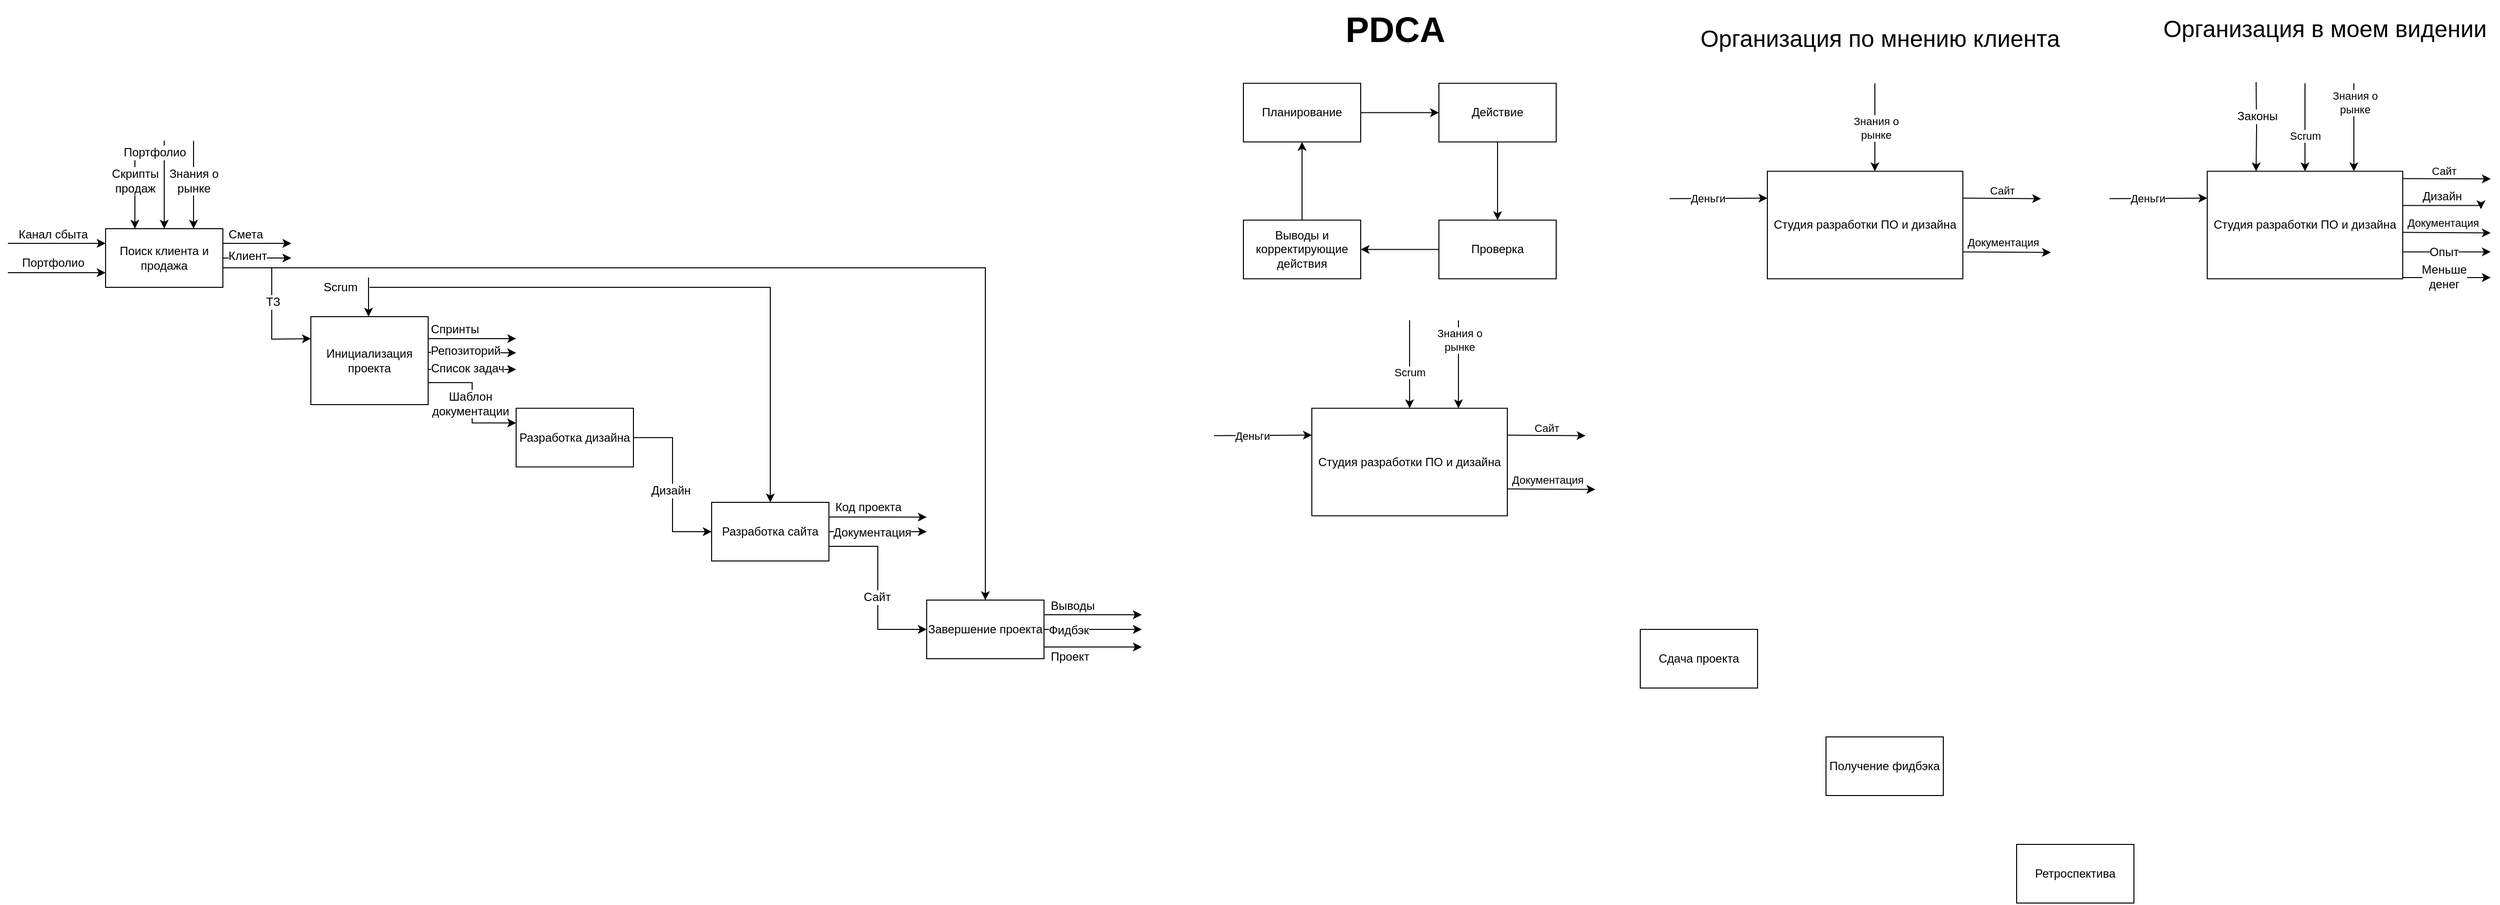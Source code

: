 <mxfile version="20.6.2" type="github">
  <diagram id="snm-ozk5-ZyP8jEwZ7S-" name="Страница 1">
    <mxGraphModel dx="1767" dy="859" grid="1" gridSize="10" guides="1" tooltips="1" connect="1" arrows="1" fold="1" page="1" pageScale="1" pageWidth="827" pageHeight="1169" math="0" shadow="0">
      <root>
        <mxCell id="0" />
        <mxCell id="1" parent="0" />
        <mxCell id="Q3e9H_ORcCzGhXoD7uXu-1" value="Студия разработки ПО и дизайна" style="rounded=0;whiteSpace=wrap;html=1;" vertex="1" parent="1">
          <mxGeometry x="1364" y="453.75" width="200" height="110" as="geometry" />
        </mxCell>
        <mxCell id="Q3e9H_ORcCzGhXoD7uXu-4" value="" style="endArrow=classic;html=1;rounded=0;entryX=0.5;entryY=0;entryDx=0;entryDy=0;" edge="1" parent="1" target="Q3e9H_ORcCzGhXoD7uXu-1">
          <mxGeometry width="50" height="50" relative="1" as="geometry">
            <mxPoint x="1464" y="363.75" as="sourcePoint" />
            <mxPoint x="1484" y="543.75" as="targetPoint" />
          </mxGeometry>
        </mxCell>
        <mxCell id="Q3e9H_ORcCzGhXoD7uXu-5" value="Scrum" style="edgeLabel;html=1;align=center;verticalAlign=middle;resizable=0;points=[];" vertex="1" connectable="0" parent="Q3e9H_ORcCzGhXoD7uXu-4">
          <mxGeometry x="0.38" y="-1" relative="1" as="geometry">
            <mxPoint x="1" y="-9" as="offset" />
          </mxGeometry>
        </mxCell>
        <mxCell id="Q3e9H_ORcCzGhXoD7uXu-6" value="" style="endArrow=classic;html=1;rounded=0;entryX=0.75;entryY=0;entryDx=0;entryDy=0;" edge="1" parent="1" target="Q3e9H_ORcCzGhXoD7uXu-1">
          <mxGeometry width="50" height="50" relative="1" as="geometry">
            <mxPoint x="1514" y="363.75" as="sourcePoint" />
            <mxPoint x="1584" y="353.75" as="targetPoint" />
          </mxGeometry>
        </mxCell>
        <mxCell id="Q3e9H_ORcCzGhXoD7uXu-7" value="Знания о&lt;br&gt;рынке" style="edgeLabel;html=1;align=center;verticalAlign=middle;resizable=0;points=[];" vertex="1" connectable="0" parent="Q3e9H_ORcCzGhXoD7uXu-6">
          <mxGeometry x="-0.655" y="1" relative="1" as="geometry">
            <mxPoint y="4" as="offset" />
          </mxGeometry>
        </mxCell>
        <mxCell id="Q3e9H_ORcCzGhXoD7uXu-8" value="" style="endArrow=classic;html=1;rounded=0;entryX=0;entryY=0.25;entryDx=0;entryDy=0;" edge="1" parent="1" target="Q3e9H_ORcCzGhXoD7uXu-1">
          <mxGeometry width="50" height="50" relative="1" as="geometry">
            <mxPoint x="1264" y="481.75" as="sourcePoint" />
            <mxPoint x="1614" y="383.75" as="targetPoint" />
          </mxGeometry>
        </mxCell>
        <mxCell id="Q3e9H_ORcCzGhXoD7uXu-9" value="Деньги" style="edgeLabel;html=1;align=center;verticalAlign=middle;resizable=0;points=[];" vertex="1" connectable="0" parent="Q3e9H_ORcCzGhXoD7uXu-8">
          <mxGeometry x="-0.218" relative="1" as="geometry">
            <mxPoint as="offset" />
          </mxGeometry>
        </mxCell>
        <mxCell id="Q3e9H_ORcCzGhXoD7uXu-10" value="" style="endArrow=classic;html=1;rounded=0;exitX=1;exitY=0.25;exitDx=0;exitDy=0;" edge="1" parent="1" source="Q3e9H_ORcCzGhXoD7uXu-1">
          <mxGeometry width="50" height="50" relative="1" as="geometry">
            <mxPoint x="1294" y="563.75" as="sourcePoint" />
            <mxPoint x="1644" y="481.75" as="targetPoint" />
          </mxGeometry>
        </mxCell>
        <mxCell id="Q3e9H_ORcCzGhXoD7uXu-11" value="Сайт" style="edgeLabel;html=1;align=center;verticalAlign=middle;resizable=0;points=[];" vertex="1" connectable="0" parent="Q3e9H_ORcCzGhXoD7uXu-10">
          <mxGeometry x="0.23" y="1" relative="1" as="geometry">
            <mxPoint x="-9" y="-7" as="offset" />
          </mxGeometry>
        </mxCell>
        <mxCell id="Q3e9H_ORcCzGhXoD7uXu-14" value="" style="endArrow=classic;html=1;rounded=0;exitX=1;exitY=0.75;exitDx=0;exitDy=0;" edge="1" parent="1" source="Q3e9H_ORcCzGhXoD7uXu-1">
          <mxGeometry width="50" height="50" relative="1" as="geometry">
            <mxPoint x="1494" y="513.75" as="sourcePoint" />
            <mxPoint x="1654" y="536.75" as="targetPoint" />
          </mxGeometry>
        </mxCell>
        <mxCell id="Q3e9H_ORcCzGhXoD7uXu-15" value="Документация" style="edgeLabel;html=1;align=center;verticalAlign=middle;resizable=0;points=[];" vertex="1" connectable="0" parent="Q3e9H_ORcCzGhXoD7uXu-14">
          <mxGeometry x="0.3" y="-1" relative="1" as="geometry">
            <mxPoint x="-18" y="-11" as="offset" />
          </mxGeometry>
        </mxCell>
        <mxCell id="Q3e9H_ORcCzGhXoD7uXu-46" value="" style="edgeStyle=orthogonalEdgeStyle;rounded=0;orthogonalLoop=1;jettySize=auto;html=1;fontSize=12;" edge="1" parent="1" source="Q3e9H_ORcCzGhXoD7uXu-16">
          <mxGeometry relative="1" as="geometry">
            <mxPoint x="320" y="300" as="targetPoint" />
          </mxGeometry>
        </mxCell>
        <mxCell id="Q3e9H_ORcCzGhXoD7uXu-47" value="Клиент" style="edgeLabel;html=1;align=center;verticalAlign=middle;resizable=0;points=[];fontSize=12;" vertex="1" connectable="0" parent="Q3e9H_ORcCzGhXoD7uXu-46">
          <mxGeometry x="-0.66" y="-1" relative="1" as="geometry">
            <mxPoint x="13" y="-3" as="offset" />
          </mxGeometry>
        </mxCell>
        <mxCell id="Q3e9H_ORcCzGhXoD7uXu-16" value="Поиск клиента и продажа" style="rounded=0;whiteSpace=wrap;html=1;" vertex="1" parent="1">
          <mxGeometry x="130" y="270" width="120" height="60" as="geometry" />
        </mxCell>
        <mxCell id="Q3e9H_ORcCzGhXoD7uXu-50" style="edgeStyle=orthogonalEdgeStyle;rounded=0;orthogonalLoop=1;jettySize=auto;html=1;entryX=0;entryY=0.25;entryDx=0;entryDy=0;fontSize=12;exitX=1;exitY=0.75;exitDx=0;exitDy=0;" edge="1" parent="1" source="Q3e9H_ORcCzGhXoD7uXu-17" target="Q3e9H_ORcCzGhXoD7uXu-18">
          <mxGeometry relative="1" as="geometry" />
        </mxCell>
        <mxCell id="Q3e9H_ORcCzGhXoD7uXu-51" value="Шаблон &lt;br&gt;документации" style="edgeLabel;html=1;align=center;verticalAlign=middle;resizable=0;points=[];fontSize=12;" vertex="1" connectable="0" parent="Q3e9H_ORcCzGhXoD7uXu-50">
          <mxGeometry x="-0.491" y="-1" relative="1" as="geometry">
            <mxPoint x="9" y="20" as="offset" />
          </mxGeometry>
        </mxCell>
        <mxCell id="Q3e9H_ORcCzGhXoD7uXu-52" style="edgeStyle=orthogonalEdgeStyle;rounded=0;orthogonalLoop=1;jettySize=auto;html=1;fontSize=12;" edge="1" parent="1">
          <mxGeometry relative="1" as="geometry">
            <mxPoint x="550" y="414" as="targetPoint" />
            <mxPoint x="460" y="414" as="sourcePoint" />
          </mxGeometry>
        </mxCell>
        <mxCell id="Q3e9H_ORcCzGhXoD7uXu-53" value="Список задач" style="edgeLabel;html=1;align=center;verticalAlign=middle;resizable=0;points=[];fontSize=12;" vertex="1" connectable="0" parent="Q3e9H_ORcCzGhXoD7uXu-52">
          <mxGeometry x="0.273" y="1" relative="1" as="geometry">
            <mxPoint x="-18" as="offset" />
          </mxGeometry>
        </mxCell>
        <mxCell id="Q3e9H_ORcCzGhXoD7uXu-59" style="edgeStyle=orthogonalEdgeStyle;rounded=0;orthogonalLoop=1;jettySize=auto;html=1;exitX=1;exitY=0.25;exitDx=0;exitDy=0;fontSize=12;" edge="1" parent="1" source="Q3e9H_ORcCzGhXoD7uXu-17">
          <mxGeometry relative="1" as="geometry">
            <mxPoint x="550" y="382.455" as="targetPoint" />
          </mxGeometry>
        </mxCell>
        <mxCell id="Q3e9H_ORcCzGhXoD7uXu-60" value="Спринты" style="edgeLabel;html=1;align=center;verticalAlign=middle;resizable=0;points=[];fontSize=12;" vertex="1" connectable="0" parent="Q3e9H_ORcCzGhXoD7uXu-59">
          <mxGeometry x="0.257" relative="1" as="geometry">
            <mxPoint x="-30" y="-10" as="offset" />
          </mxGeometry>
        </mxCell>
        <mxCell id="Q3e9H_ORcCzGhXoD7uXu-17" value="Инициализация проекта" style="rounded=0;whiteSpace=wrap;html=1;" vertex="1" parent="1">
          <mxGeometry x="340" y="360" width="120" height="90" as="geometry" />
        </mxCell>
        <mxCell id="Q3e9H_ORcCzGhXoD7uXu-65" style="edgeStyle=orthogonalEdgeStyle;rounded=0;orthogonalLoop=1;jettySize=auto;html=1;entryX=0;entryY=0.5;entryDx=0;entryDy=0;fontSize=12;exitX=1;exitY=0.5;exitDx=0;exitDy=0;" edge="1" parent="1" source="Q3e9H_ORcCzGhXoD7uXu-18" target="Q3e9H_ORcCzGhXoD7uXu-19">
          <mxGeometry relative="1" as="geometry" />
        </mxCell>
        <mxCell id="Q3e9H_ORcCzGhXoD7uXu-66" value="Дизайн" style="edgeLabel;html=1;align=center;verticalAlign=middle;resizable=0;points=[];fontSize=12;" vertex="1" connectable="0" parent="Q3e9H_ORcCzGhXoD7uXu-65">
          <mxGeometry x="-0.344" y="-2" relative="1" as="geometry">
            <mxPoint y="36" as="offset" />
          </mxGeometry>
        </mxCell>
        <mxCell id="Q3e9H_ORcCzGhXoD7uXu-18" value="Разработка дизайна" style="rounded=0;whiteSpace=wrap;html=1;" vertex="1" parent="1">
          <mxGeometry x="550" y="453.75" width="120" height="60" as="geometry" />
        </mxCell>
        <mxCell id="Q3e9H_ORcCzGhXoD7uXu-67" style="edgeStyle=orthogonalEdgeStyle;rounded=0;orthogonalLoop=1;jettySize=auto;html=1;entryX=0;entryY=0.5;entryDx=0;entryDy=0;fontSize=12;exitX=1;exitY=0.75;exitDx=0;exitDy=0;" edge="1" parent="1" source="Q3e9H_ORcCzGhXoD7uXu-19" target="Q3e9H_ORcCzGhXoD7uXu-20">
          <mxGeometry relative="1" as="geometry" />
        </mxCell>
        <mxCell id="Q3e9H_ORcCzGhXoD7uXu-115" value="Сайт" style="edgeLabel;html=1;align=center;verticalAlign=middle;resizable=0;points=[];fontSize=12;" vertex="1" connectable="0" parent="Q3e9H_ORcCzGhXoD7uXu-67">
          <mxGeometry x="0.098" y="-1" relative="1" as="geometry">
            <mxPoint as="offset" />
          </mxGeometry>
        </mxCell>
        <mxCell id="Q3e9H_ORcCzGhXoD7uXu-76" style="edgeStyle=orthogonalEdgeStyle;rounded=0;orthogonalLoop=1;jettySize=auto;html=1;exitX=1;exitY=0.5;exitDx=0;exitDy=0;fontSize=12;" edge="1" parent="1" source="Q3e9H_ORcCzGhXoD7uXu-19">
          <mxGeometry relative="1" as="geometry">
            <mxPoint x="970" y="580" as="targetPoint" />
          </mxGeometry>
        </mxCell>
        <mxCell id="Q3e9H_ORcCzGhXoD7uXu-77" value="Документация" style="edgeLabel;html=1;align=center;verticalAlign=middle;resizable=0;points=[];fontSize=12;" vertex="1" connectable="0" parent="Q3e9H_ORcCzGhXoD7uXu-76">
          <mxGeometry x="0.243" y="-1" relative="1" as="geometry">
            <mxPoint x="-18" y="-1" as="offset" />
          </mxGeometry>
        </mxCell>
        <mxCell id="Q3e9H_ORcCzGhXoD7uXu-78" style="edgeStyle=orthogonalEdgeStyle;rounded=0;orthogonalLoop=1;jettySize=auto;html=1;exitX=1;exitY=0.25;exitDx=0;exitDy=0;fontSize=12;" edge="1" parent="1" source="Q3e9H_ORcCzGhXoD7uXu-19">
          <mxGeometry relative="1" as="geometry">
            <mxPoint x="970" y="565.091" as="targetPoint" />
          </mxGeometry>
        </mxCell>
        <mxCell id="Q3e9H_ORcCzGhXoD7uXu-79" value="Код проекта" style="edgeLabel;html=1;align=center;verticalAlign=middle;resizable=0;points=[];fontSize=12;" vertex="1" connectable="0" parent="Q3e9H_ORcCzGhXoD7uXu-78">
          <mxGeometry x="-0.347" y="-1" relative="1" as="geometry">
            <mxPoint x="7" y="-11" as="offset" />
          </mxGeometry>
        </mxCell>
        <mxCell id="Q3e9H_ORcCzGhXoD7uXu-19" value="Разработка сайта" style="rounded=0;whiteSpace=wrap;html=1;" vertex="1" parent="1">
          <mxGeometry x="750" y="550" width="120" height="60" as="geometry" />
        </mxCell>
        <mxCell id="Q3e9H_ORcCzGhXoD7uXu-69" value="" style="edgeStyle=orthogonalEdgeStyle;rounded=0;orthogonalLoop=1;jettySize=auto;html=1;fontSize=12;" edge="1" parent="1">
          <mxGeometry relative="1" as="geometry">
            <mxPoint x="1090" y="698" as="sourcePoint" />
            <mxPoint x="1190" y="698" as="targetPoint" />
          </mxGeometry>
        </mxCell>
        <mxCell id="Q3e9H_ORcCzGhXoD7uXu-70" value="Проект" style="edgeLabel;html=1;align=left;verticalAlign=middle;resizable=0;points=[];fontSize=12;" vertex="1" connectable="0" parent="Q3e9H_ORcCzGhXoD7uXu-69">
          <mxGeometry x="-0.183" y="1" relative="1" as="geometry">
            <mxPoint x="-36" y="11" as="offset" />
          </mxGeometry>
        </mxCell>
        <mxCell id="Q3e9H_ORcCzGhXoD7uXu-71" style="edgeStyle=orthogonalEdgeStyle;rounded=0;orthogonalLoop=1;jettySize=auto;html=1;fontSize=12;" edge="1" parent="1" source="Q3e9H_ORcCzGhXoD7uXu-20">
          <mxGeometry relative="1" as="geometry">
            <mxPoint x="1190" y="680" as="targetPoint" />
          </mxGeometry>
        </mxCell>
        <mxCell id="Q3e9H_ORcCzGhXoD7uXu-72" value="Фидбэк" style="edgeLabel;html=1;align=center;verticalAlign=middle;resizable=0;points=[];fontSize=12;" vertex="1" connectable="0" parent="Q3e9H_ORcCzGhXoD7uXu-71">
          <mxGeometry x="0.227" y="2" relative="1" as="geometry">
            <mxPoint x="-36" y="2" as="offset" />
          </mxGeometry>
        </mxCell>
        <mxCell id="Q3e9H_ORcCzGhXoD7uXu-73" style="edgeStyle=orthogonalEdgeStyle;rounded=0;orthogonalLoop=1;jettySize=auto;html=1;exitX=1;exitY=0.25;exitDx=0;exitDy=0;fontSize=12;" edge="1" parent="1" source="Q3e9H_ORcCzGhXoD7uXu-20">
          <mxGeometry relative="1" as="geometry">
            <mxPoint x="1190" y="665" as="targetPoint" />
          </mxGeometry>
        </mxCell>
        <mxCell id="Q3e9H_ORcCzGhXoD7uXu-74" value="Выводы" style="edgeLabel;html=1;align=center;verticalAlign=middle;resizable=0;points=[];fontSize=12;" vertex="1" connectable="0" parent="Q3e9H_ORcCzGhXoD7uXu-73">
          <mxGeometry x="-0.813" relative="1" as="geometry">
            <mxPoint x="19" y="-9" as="offset" />
          </mxGeometry>
        </mxCell>
        <mxCell id="Q3e9H_ORcCzGhXoD7uXu-20" value="Завершение проекта" style="rounded=0;whiteSpace=wrap;html=1;" vertex="1" parent="1">
          <mxGeometry x="970" y="650" width="120" height="60" as="geometry" />
        </mxCell>
        <mxCell id="Q3e9H_ORcCzGhXoD7uXu-21" value="Получение фидбэка" style="rounded=0;whiteSpace=wrap;html=1;" vertex="1" parent="1">
          <mxGeometry x="1890" y="790" width="120" height="60" as="geometry" />
        </mxCell>
        <mxCell id="Q3e9H_ORcCzGhXoD7uXu-22" value="Ретроспектива" style="rounded=0;whiteSpace=wrap;html=1;" vertex="1" parent="1">
          <mxGeometry x="2085" y="900" width="120" height="60" as="geometry" />
        </mxCell>
        <mxCell id="Q3e9H_ORcCzGhXoD7uXu-30" value="" style="edgeStyle=orthogonalEdgeStyle;rounded=0;orthogonalLoop=1;jettySize=auto;html=1;" edge="1" parent="1" source="Q3e9H_ORcCzGhXoD7uXu-23" target="Q3e9H_ORcCzGhXoD7uXu-24">
          <mxGeometry relative="1" as="geometry" />
        </mxCell>
        <mxCell id="Q3e9H_ORcCzGhXoD7uXu-23" value="Планирование" style="rounded=0;whiteSpace=wrap;html=1;" vertex="1" parent="1">
          <mxGeometry x="1294" y="121.25" width="120" height="60" as="geometry" />
        </mxCell>
        <mxCell id="Q3e9H_ORcCzGhXoD7uXu-26" value="" style="edgeStyle=orthogonalEdgeStyle;rounded=0;orthogonalLoop=1;jettySize=auto;html=1;" edge="1" parent="1" source="Q3e9H_ORcCzGhXoD7uXu-24" target="Q3e9H_ORcCzGhXoD7uXu-25">
          <mxGeometry relative="1" as="geometry" />
        </mxCell>
        <mxCell id="Q3e9H_ORcCzGhXoD7uXu-24" value="Действие" style="rounded=0;whiteSpace=wrap;html=1;" vertex="1" parent="1">
          <mxGeometry x="1494" y="121.25" width="120" height="60" as="geometry" />
        </mxCell>
        <mxCell id="Q3e9H_ORcCzGhXoD7uXu-28" value="" style="edgeStyle=orthogonalEdgeStyle;rounded=0;orthogonalLoop=1;jettySize=auto;html=1;" edge="1" parent="1" source="Q3e9H_ORcCzGhXoD7uXu-25" target="Q3e9H_ORcCzGhXoD7uXu-27">
          <mxGeometry relative="1" as="geometry" />
        </mxCell>
        <mxCell id="Q3e9H_ORcCzGhXoD7uXu-25" value="Проверка" style="whiteSpace=wrap;html=1;rounded=0;" vertex="1" parent="1">
          <mxGeometry x="1494" y="261.25" width="120" height="60" as="geometry" />
        </mxCell>
        <mxCell id="Q3e9H_ORcCzGhXoD7uXu-29" value="" style="edgeStyle=orthogonalEdgeStyle;rounded=0;orthogonalLoop=1;jettySize=auto;html=1;" edge="1" parent="1" source="Q3e9H_ORcCzGhXoD7uXu-27" target="Q3e9H_ORcCzGhXoD7uXu-23">
          <mxGeometry relative="1" as="geometry" />
        </mxCell>
        <mxCell id="Q3e9H_ORcCzGhXoD7uXu-27" value="Выводы и корректирующие действия" style="whiteSpace=wrap;html=1;rounded=0;" vertex="1" parent="1">
          <mxGeometry x="1294" y="261.25" width="120" height="60" as="geometry" />
        </mxCell>
        <mxCell id="Q3e9H_ORcCzGhXoD7uXu-31" value="&lt;font style=&quot;font-size: 36px;&quot;&gt;&lt;b style=&quot;&quot;&gt;PDCA&lt;/b&gt;&lt;/font&gt;" style="text;html=1;align=center;verticalAlign=middle;resizable=0;points=[];autosize=1;strokeColor=none;fillColor=none;" vertex="1" parent="1">
          <mxGeometry x="1384" y="36.25" width="130" height="60" as="geometry" />
        </mxCell>
        <mxCell id="Q3e9H_ORcCzGhXoD7uXu-32" value="" style="endArrow=classic;html=1;rounded=0;fontSize=36;entryX=0;entryY=0.25;entryDx=0;entryDy=0;" edge="1" parent="1" target="Q3e9H_ORcCzGhXoD7uXu-16">
          <mxGeometry width="50" height="50" relative="1" as="geometry">
            <mxPoint x="30" y="285" as="sourcePoint" />
            <mxPoint x="480" y="280" as="targetPoint" />
          </mxGeometry>
        </mxCell>
        <mxCell id="Q3e9H_ORcCzGhXoD7uXu-36" value="Канал сбыта" style="edgeLabel;html=1;align=center;verticalAlign=middle;resizable=0;points=[];fontSize=12;" vertex="1" connectable="0" parent="Q3e9H_ORcCzGhXoD7uXu-32">
          <mxGeometry x="-0.087" relative="1" as="geometry">
            <mxPoint y="-9" as="offset" />
          </mxGeometry>
        </mxCell>
        <mxCell id="Q3e9H_ORcCzGhXoD7uXu-34" value="" style="endArrow=classic;html=1;rounded=0;fontSize=12;entryX=0;entryY=0.75;entryDx=0;entryDy=0;" edge="1" parent="1" target="Q3e9H_ORcCzGhXoD7uXu-16">
          <mxGeometry width="50" height="50" relative="1" as="geometry">
            <mxPoint x="30" y="315" as="sourcePoint" />
            <mxPoint x="480" y="280" as="targetPoint" />
          </mxGeometry>
        </mxCell>
        <mxCell id="Q3e9H_ORcCzGhXoD7uXu-35" value="Портфолио" style="edgeLabel;html=1;align=center;verticalAlign=middle;resizable=0;points=[];fontSize=12;" vertex="1" connectable="0" parent="Q3e9H_ORcCzGhXoD7uXu-34">
          <mxGeometry x="-0.34" relative="1" as="geometry">
            <mxPoint x="13" y="-10" as="offset" />
          </mxGeometry>
        </mxCell>
        <mxCell id="Q3e9H_ORcCzGhXoD7uXu-37" value="" style="endArrow=classic;html=1;rounded=0;fontSize=12;entryX=0.25;entryY=0;entryDx=0;entryDy=0;" edge="1" parent="1" target="Q3e9H_ORcCzGhXoD7uXu-16">
          <mxGeometry width="50" height="50" relative="1" as="geometry">
            <mxPoint x="160" y="190" as="sourcePoint" />
            <mxPoint x="340" y="210" as="targetPoint" />
          </mxGeometry>
        </mxCell>
        <mxCell id="Q3e9H_ORcCzGhXoD7uXu-38" value="Скрипты&lt;br&gt;продаж" style="edgeLabel;html=1;align=center;verticalAlign=middle;resizable=0;points=[];fontSize=12;" vertex="1" connectable="0" parent="Q3e9H_ORcCzGhXoD7uXu-37">
          <mxGeometry x="-0.366" y="2" relative="1" as="geometry">
            <mxPoint x="-2" y="5" as="offset" />
          </mxGeometry>
        </mxCell>
        <mxCell id="Q3e9H_ORcCzGhXoD7uXu-39" value="" style="endArrow=classic;html=1;rounded=0;fontSize=12;entryX=0.5;entryY=0;entryDx=0;entryDy=0;" edge="1" parent="1" target="Q3e9H_ORcCzGhXoD7uXu-16">
          <mxGeometry width="50" height="50" relative="1" as="geometry">
            <mxPoint x="190" y="180" as="sourcePoint" />
            <mxPoint x="340" y="210" as="targetPoint" />
          </mxGeometry>
        </mxCell>
        <mxCell id="Q3e9H_ORcCzGhXoD7uXu-40" value="Портфолио" style="edgeLabel;html=1;align=center;verticalAlign=middle;resizable=0;points=[];fontSize=12;" vertex="1" connectable="0" parent="Q3e9H_ORcCzGhXoD7uXu-39">
          <mxGeometry x="-0.729" y="1" relative="1" as="geometry">
            <mxPoint x="-11" as="offset" />
          </mxGeometry>
        </mxCell>
        <mxCell id="Q3e9H_ORcCzGhXoD7uXu-41" value="" style="endArrow=classic;html=1;rounded=0;fontSize=12;entryX=0.75;entryY=0;entryDx=0;entryDy=0;" edge="1" parent="1" target="Q3e9H_ORcCzGhXoD7uXu-16">
          <mxGeometry width="50" height="50" relative="1" as="geometry">
            <mxPoint x="220" y="180" as="sourcePoint" />
            <mxPoint x="340" y="210" as="targetPoint" />
          </mxGeometry>
        </mxCell>
        <mxCell id="Q3e9H_ORcCzGhXoD7uXu-42" value="Знания о&lt;br&gt;рынке" style="edgeLabel;html=1;align=center;verticalAlign=middle;resizable=0;points=[];fontSize=12;" vertex="1" connectable="0" parent="Q3e9H_ORcCzGhXoD7uXu-41">
          <mxGeometry x="0.18" relative="1" as="geometry">
            <mxPoint y="-12" as="offset" />
          </mxGeometry>
        </mxCell>
        <mxCell id="Q3e9H_ORcCzGhXoD7uXu-43" value="" style="endArrow=classic;html=1;rounded=0;fontSize=12;exitX=1.001;exitY=0.667;exitDx=0;exitDy=0;entryX=0;entryY=0.25;entryDx=0;entryDy=0;exitPerimeter=0;" edge="1" parent="1" source="Q3e9H_ORcCzGhXoD7uXu-16" target="Q3e9H_ORcCzGhXoD7uXu-17">
          <mxGeometry width="50" height="50" relative="1" as="geometry">
            <mxPoint x="350" y="370" as="sourcePoint" />
            <mxPoint x="400" y="320" as="targetPoint" />
            <Array as="points">
              <mxPoint x="300" y="310" />
              <mxPoint x="300" y="383" />
            </Array>
          </mxGeometry>
        </mxCell>
        <mxCell id="Q3e9H_ORcCzGhXoD7uXu-44" value="ТЗ" style="edgeLabel;html=1;align=center;verticalAlign=middle;resizable=0;points=[];fontSize=12;" vertex="1" connectable="0" parent="Q3e9H_ORcCzGhXoD7uXu-43">
          <mxGeometry x="-0.619" relative="1" as="geometry">
            <mxPoint x="20" y="35" as="offset" />
          </mxGeometry>
        </mxCell>
        <mxCell id="Q3e9H_ORcCzGhXoD7uXu-48" value="" style="endArrow=classic;html=1;rounded=0;fontSize=12;exitX=1;exitY=0.25;exitDx=0;exitDy=0;" edge="1" parent="1" source="Q3e9H_ORcCzGhXoD7uXu-16">
          <mxGeometry width="50" height="50" relative="1" as="geometry">
            <mxPoint x="420" y="370" as="sourcePoint" />
            <mxPoint x="320" y="285" as="targetPoint" />
          </mxGeometry>
        </mxCell>
        <mxCell id="Q3e9H_ORcCzGhXoD7uXu-49" value="Смета" style="edgeLabel;html=1;align=center;verticalAlign=middle;resizable=0;points=[];fontSize=12;" vertex="1" connectable="0" parent="Q3e9H_ORcCzGhXoD7uXu-48">
          <mxGeometry x="-0.514" relative="1" as="geometry">
            <mxPoint x="6" y="-9" as="offset" />
          </mxGeometry>
        </mxCell>
        <mxCell id="Q3e9H_ORcCzGhXoD7uXu-55" value="" style="endArrow=classic;html=1;rounded=0;fontSize=12;exitX=1;exitY=0.25;exitDx=0;exitDy=0;" edge="1" parent="1">
          <mxGeometry width="50" height="50" relative="1" as="geometry">
            <mxPoint x="460" y="396.5" as="sourcePoint" />
            <mxPoint x="550" y="397" as="targetPoint" />
          </mxGeometry>
        </mxCell>
        <mxCell id="Q3e9H_ORcCzGhXoD7uXu-56" value="Репозиторий" style="edgeLabel;html=1;align=center;verticalAlign=middle;resizable=0;points=[];fontSize=12;" vertex="1" connectable="0" parent="Q3e9H_ORcCzGhXoD7uXu-55">
          <mxGeometry x="-0.365" y="1" relative="1" as="geometry">
            <mxPoint x="9" y="-1" as="offset" />
          </mxGeometry>
        </mxCell>
        <mxCell id="Q3e9H_ORcCzGhXoD7uXu-57" value="" style="endArrow=classic;html=1;rounded=0;fontSize=12;entryX=0.5;entryY=0;entryDx=0;entryDy=0;" edge="1" parent="1">
          <mxGeometry width="50" height="50" relative="1" as="geometry">
            <mxPoint x="399" y="320" as="sourcePoint" />
            <mxPoint x="399" y="360" as="targetPoint" />
          </mxGeometry>
        </mxCell>
        <mxCell id="Q3e9H_ORcCzGhXoD7uXu-58" value="Scrum" style="edgeLabel;html=1;align=center;verticalAlign=middle;resizable=0;points=[];fontSize=12;" vertex="1" connectable="0" parent="Q3e9H_ORcCzGhXoD7uXu-57">
          <mxGeometry x="-0.459" relative="1" as="geometry">
            <mxPoint x="-29" y="-1" as="offset" />
          </mxGeometry>
        </mxCell>
        <mxCell id="Q3e9H_ORcCzGhXoD7uXu-75" value="Сдача проекта" style="rounded=0;whiteSpace=wrap;html=1;" vertex="1" parent="1">
          <mxGeometry x="1700" y="680" width="120" height="60" as="geometry" />
        </mxCell>
        <mxCell id="Q3e9H_ORcCzGhXoD7uXu-80" value="" style="endArrow=classic;html=1;rounded=0;fontSize=12;entryX=0.5;entryY=0;entryDx=0;entryDy=0;" edge="1" parent="1" target="Q3e9H_ORcCzGhXoD7uXu-19">
          <mxGeometry width="50" height="50" relative="1" as="geometry">
            <mxPoint x="400" y="330" as="sourcePoint" />
            <mxPoint x="620" y="510" as="targetPoint" />
            <Array as="points">
              <mxPoint x="810" y="330" />
            </Array>
          </mxGeometry>
        </mxCell>
        <mxCell id="Q3e9H_ORcCzGhXoD7uXu-81" value="Студия разработки ПО и дизайна" style="rounded=0;whiteSpace=wrap;html=1;" vertex="1" parent="1">
          <mxGeometry x="1830" y="211.25" width="200" height="110" as="geometry" />
        </mxCell>
        <mxCell id="Q3e9H_ORcCzGhXoD7uXu-84" value="" style="endArrow=classic;html=1;rounded=0;entryX=0.75;entryY=0;entryDx=0;entryDy=0;" edge="1" parent="1">
          <mxGeometry width="50" height="50" relative="1" as="geometry">
            <mxPoint x="1940" y="121.25" as="sourcePoint" />
            <mxPoint x="1940" y="211.25" as="targetPoint" />
          </mxGeometry>
        </mxCell>
        <mxCell id="Q3e9H_ORcCzGhXoD7uXu-85" value="Знания о&lt;br&gt;рынке" style="edgeLabel;html=1;align=center;verticalAlign=middle;resizable=0;points=[];" vertex="1" connectable="0" parent="Q3e9H_ORcCzGhXoD7uXu-84">
          <mxGeometry x="-0.655" y="1" relative="1" as="geometry">
            <mxPoint y="30" as="offset" />
          </mxGeometry>
        </mxCell>
        <mxCell id="Q3e9H_ORcCzGhXoD7uXu-86" value="" style="endArrow=classic;html=1;rounded=0;entryX=0;entryY=0.25;entryDx=0;entryDy=0;" edge="1" parent="1" target="Q3e9H_ORcCzGhXoD7uXu-81">
          <mxGeometry width="50" height="50" relative="1" as="geometry">
            <mxPoint x="1730" y="239.25" as="sourcePoint" />
            <mxPoint x="2080" y="141.25" as="targetPoint" />
          </mxGeometry>
        </mxCell>
        <mxCell id="Q3e9H_ORcCzGhXoD7uXu-87" value="Деньги" style="edgeLabel;html=1;align=center;verticalAlign=middle;resizable=0;points=[];" vertex="1" connectable="0" parent="Q3e9H_ORcCzGhXoD7uXu-86">
          <mxGeometry x="-0.218" relative="1" as="geometry">
            <mxPoint as="offset" />
          </mxGeometry>
        </mxCell>
        <mxCell id="Q3e9H_ORcCzGhXoD7uXu-88" value="" style="endArrow=classic;html=1;rounded=0;exitX=1;exitY=0.25;exitDx=0;exitDy=0;" edge="1" parent="1" source="Q3e9H_ORcCzGhXoD7uXu-81">
          <mxGeometry width="50" height="50" relative="1" as="geometry">
            <mxPoint x="1760" y="321.25" as="sourcePoint" />
            <mxPoint x="2110" y="239.25" as="targetPoint" />
          </mxGeometry>
        </mxCell>
        <mxCell id="Q3e9H_ORcCzGhXoD7uXu-89" value="Сайт" style="edgeLabel;html=1;align=center;verticalAlign=middle;resizable=0;points=[];" vertex="1" connectable="0" parent="Q3e9H_ORcCzGhXoD7uXu-88">
          <mxGeometry x="0.23" y="1" relative="1" as="geometry">
            <mxPoint x="-9" y="-7" as="offset" />
          </mxGeometry>
        </mxCell>
        <mxCell id="Q3e9H_ORcCzGhXoD7uXu-90" value="" style="endArrow=classic;html=1;rounded=0;exitX=1;exitY=0.75;exitDx=0;exitDy=0;" edge="1" parent="1" source="Q3e9H_ORcCzGhXoD7uXu-81">
          <mxGeometry width="50" height="50" relative="1" as="geometry">
            <mxPoint x="1960" y="271.25" as="sourcePoint" />
            <mxPoint x="2120" y="294.25" as="targetPoint" />
          </mxGeometry>
        </mxCell>
        <mxCell id="Q3e9H_ORcCzGhXoD7uXu-91" value="Документация" style="edgeLabel;html=1;align=center;verticalAlign=middle;resizable=0;points=[];" vertex="1" connectable="0" parent="Q3e9H_ORcCzGhXoD7uXu-90">
          <mxGeometry x="0.3" y="-1" relative="1" as="geometry">
            <mxPoint x="-18" y="-11" as="offset" />
          </mxGeometry>
        </mxCell>
        <mxCell id="Q3e9H_ORcCzGhXoD7uXu-92" value="&lt;font style=&quot;font-size: 24px;&quot;&gt;Организация по мнению клиента&lt;/font&gt;" style="text;html=1;align=center;verticalAlign=middle;resizable=0;points=[];autosize=1;strokeColor=none;fillColor=none;fontSize=12;" vertex="1" parent="1">
          <mxGeometry x="1750" y="56.25" width="390" height="40" as="geometry" />
        </mxCell>
        <mxCell id="Q3e9H_ORcCzGhXoD7uXu-105" style="edgeStyle=orthogonalEdgeStyle;rounded=0;orthogonalLoop=1;jettySize=auto;html=1;exitX=0.25;exitY=0;exitDx=0;exitDy=0;fontSize=24;entryX=0.25;entryY=0;entryDx=0;entryDy=0;" edge="1" parent="1" target="Q3e9H_ORcCzGhXoD7uXu-93">
          <mxGeometry relative="1" as="geometry">
            <mxPoint x="2330" y="120" as="sourcePoint" />
          </mxGeometry>
        </mxCell>
        <mxCell id="Q3e9H_ORcCzGhXoD7uXu-107" value="Законы" style="edgeLabel;html=1;align=center;verticalAlign=middle;resizable=0;points=[];fontSize=12;" vertex="1" connectable="0" parent="Q3e9H_ORcCzGhXoD7uXu-105">
          <mxGeometry x="-0.244" relative="1" as="geometry">
            <mxPoint as="offset" />
          </mxGeometry>
        </mxCell>
        <mxCell id="Q3e9H_ORcCzGhXoD7uXu-108" style="edgeStyle=orthogonalEdgeStyle;rounded=0;orthogonalLoop=1;jettySize=auto;html=1;exitX=1;exitY=0.5;exitDx=0;exitDy=0;fontSize=12;" edge="1" parent="1">
          <mxGeometry relative="1" as="geometry">
            <mxPoint x="2560" y="250" as="targetPoint" />
            <mxPoint x="2480" y="246.25" as="sourcePoint" />
            <Array as="points">
              <mxPoint x="2560" y="246" />
            </Array>
          </mxGeometry>
        </mxCell>
        <mxCell id="Q3e9H_ORcCzGhXoD7uXu-109" value="Дизайн" style="edgeLabel;html=1;align=center;verticalAlign=middle;resizable=0;points=[];fontSize=12;" vertex="1" connectable="0" parent="Q3e9H_ORcCzGhXoD7uXu-108">
          <mxGeometry x="-0.298" y="2" relative="1" as="geometry">
            <mxPoint x="10" y="-8" as="offset" />
          </mxGeometry>
        </mxCell>
        <mxCell id="Q3e9H_ORcCzGhXoD7uXu-110" style="edgeStyle=orthogonalEdgeStyle;rounded=0;orthogonalLoop=1;jettySize=auto;html=1;exitX=1;exitY=0.75;exitDx=0;exitDy=0;fontSize=12;" edge="1" parent="1" source="Q3e9H_ORcCzGhXoD7uXu-93">
          <mxGeometry relative="1" as="geometry">
            <mxPoint x="2570" y="293.725" as="targetPoint" />
          </mxGeometry>
        </mxCell>
        <mxCell id="Q3e9H_ORcCzGhXoD7uXu-111" value="Опыт" style="edgeLabel;html=1;align=center;verticalAlign=middle;resizable=0;points=[];fontSize=12;" vertex="1" connectable="0" parent="Q3e9H_ORcCzGhXoD7uXu-110">
          <mxGeometry x="-0.117" y="1" relative="1" as="geometry">
            <mxPoint x="2" y="1" as="offset" />
          </mxGeometry>
        </mxCell>
        <mxCell id="Q3e9H_ORcCzGhXoD7uXu-112" style="edgeStyle=orthogonalEdgeStyle;rounded=0;orthogonalLoop=1;jettySize=auto;html=1;exitX=1;exitY=1;exitDx=0;exitDy=0;fontSize=12;" edge="1" parent="1" source="Q3e9H_ORcCzGhXoD7uXu-93">
          <mxGeometry relative="1" as="geometry">
            <mxPoint x="2570" y="320" as="targetPoint" />
            <Array as="points">
              <mxPoint x="2480" y="320" />
            </Array>
          </mxGeometry>
        </mxCell>
        <mxCell id="Q3e9H_ORcCzGhXoD7uXu-113" value="Меньше &lt;br&gt;денег" style="edgeLabel;html=1;align=center;verticalAlign=middle;resizable=0;points=[];fontSize=12;" vertex="1" connectable="0" parent="Q3e9H_ORcCzGhXoD7uXu-112">
          <mxGeometry x="-0.135" y="-2" relative="1" as="geometry">
            <mxPoint x="3" y="-3" as="offset" />
          </mxGeometry>
        </mxCell>
        <mxCell id="Q3e9H_ORcCzGhXoD7uXu-93" value="Студия разработки ПО и дизайна" style="rounded=0;whiteSpace=wrap;html=1;" vertex="1" parent="1">
          <mxGeometry x="2280" y="211.25" width="200" height="110" as="geometry" />
        </mxCell>
        <mxCell id="Q3e9H_ORcCzGhXoD7uXu-94" value="" style="endArrow=classic;html=1;rounded=0;entryX=0.5;entryY=0;entryDx=0;entryDy=0;" edge="1" parent="1" target="Q3e9H_ORcCzGhXoD7uXu-93">
          <mxGeometry width="50" height="50" relative="1" as="geometry">
            <mxPoint x="2380" y="121.25" as="sourcePoint" />
            <mxPoint x="2400" y="301.25" as="targetPoint" />
          </mxGeometry>
        </mxCell>
        <mxCell id="Q3e9H_ORcCzGhXoD7uXu-95" value="Scrum" style="edgeLabel;html=1;align=center;verticalAlign=middle;resizable=0;points=[];" vertex="1" connectable="0" parent="Q3e9H_ORcCzGhXoD7uXu-94">
          <mxGeometry x="0.38" y="-1" relative="1" as="geometry">
            <mxPoint x="1" y="-9" as="offset" />
          </mxGeometry>
        </mxCell>
        <mxCell id="Q3e9H_ORcCzGhXoD7uXu-96" value="" style="endArrow=classic;html=1;rounded=0;entryX=0.75;entryY=0;entryDx=0;entryDy=0;" edge="1" parent="1" target="Q3e9H_ORcCzGhXoD7uXu-93">
          <mxGeometry width="50" height="50" relative="1" as="geometry">
            <mxPoint x="2430" y="121.25" as="sourcePoint" />
            <mxPoint x="2500" y="111.25" as="targetPoint" />
          </mxGeometry>
        </mxCell>
        <mxCell id="Q3e9H_ORcCzGhXoD7uXu-97" value="Знания о&lt;br&gt;рынке" style="edgeLabel;html=1;align=center;verticalAlign=middle;resizable=0;points=[];" vertex="1" connectable="0" parent="Q3e9H_ORcCzGhXoD7uXu-96">
          <mxGeometry x="-0.655" y="1" relative="1" as="geometry">
            <mxPoint y="4" as="offset" />
          </mxGeometry>
        </mxCell>
        <mxCell id="Q3e9H_ORcCzGhXoD7uXu-98" value="" style="endArrow=classic;html=1;rounded=0;entryX=0;entryY=0.25;entryDx=0;entryDy=0;" edge="1" parent="1" target="Q3e9H_ORcCzGhXoD7uXu-93">
          <mxGeometry width="50" height="50" relative="1" as="geometry">
            <mxPoint x="2180" y="239.25" as="sourcePoint" />
            <mxPoint x="2530" y="141.25" as="targetPoint" />
          </mxGeometry>
        </mxCell>
        <mxCell id="Q3e9H_ORcCzGhXoD7uXu-99" value="Деньги" style="edgeLabel;html=1;align=center;verticalAlign=middle;resizable=0;points=[];" vertex="1" connectable="0" parent="Q3e9H_ORcCzGhXoD7uXu-98">
          <mxGeometry x="-0.218" relative="1" as="geometry">
            <mxPoint as="offset" />
          </mxGeometry>
        </mxCell>
        <mxCell id="Q3e9H_ORcCzGhXoD7uXu-100" value="" style="endArrow=classic;html=1;rounded=0;exitX=1;exitY=0.25;exitDx=0;exitDy=0;" edge="1" parent="1">
          <mxGeometry width="50" height="50" relative="1" as="geometry">
            <mxPoint x="2480" y="218.75" as="sourcePoint" />
            <mxPoint x="2570" y="219" as="targetPoint" />
          </mxGeometry>
        </mxCell>
        <mxCell id="Q3e9H_ORcCzGhXoD7uXu-101" value="Сайт" style="edgeLabel;html=1;align=center;verticalAlign=middle;resizable=0;points=[];" vertex="1" connectable="0" parent="Q3e9H_ORcCzGhXoD7uXu-100">
          <mxGeometry x="0.23" y="1" relative="1" as="geometry">
            <mxPoint x="-14" y="-7" as="offset" />
          </mxGeometry>
        </mxCell>
        <mxCell id="Q3e9H_ORcCzGhXoD7uXu-102" value="" style="endArrow=classic;html=1;rounded=0;exitX=1;exitY=0.75;exitDx=0;exitDy=0;" edge="1" parent="1">
          <mxGeometry width="50" height="50" relative="1" as="geometry">
            <mxPoint x="2480" y="273.75" as="sourcePoint" />
            <mxPoint x="2570" y="274.25" as="targetPoint" />
          </mxGeometry>
        </mxCell>
        <mxCell id="Q3e9H_ORcCzGhXoD7uXu-103" value="Документация" style="edgeLabel;html=1;align=center;verticalAlign=middle;resizable=0;points=[];" vertex="1" connectable="0" parent="Q3e9H_ORcCzGhXoD7uXu-102">
          <mxGeometry x="0.3" y="-1" relative="1" as="geometry">
            <mxPoint x="-18" y="-11" as="offset" />
          </mxGeometry>
        </mxCell>
        <mxCell id="Q3e9H_ORcCzGhXoD7uXu-104" value="&lt;font style=&quot;font-size: 24px;&quot;&gt;Организация в моем видении&lt;/font&gt;" style="text;html=1;align=center;verticalAlign=middle;resizable=0;points=[];autosize=1;strokeColor=none;fillColor=none;fontSize=12;" vertex="1" parent="1">
          <mxGeometry x="2225" y="46.25" width="350" height="40" as="geometry" />
        </mxCell>
        <mxCell id="Q3e9H_ORcCzGhXoD7uXu-114" value="" style="endArrow=classic;html=1;rounded=0;fontSize=12;entryX=0.5;entryY=0;entryDx=0;entryDy=0;" edge="1" parent="1" target="Q3e9H_ORcCzGhXoD7uXu-20">
          <mxGeometry width="50" height="50" relative="1" as="geometry">
            <mxPoint x="300" y="310" as="sourcePoint" />
            <mxPoint x="760" y="410" as="targetPoint" />
            <Array as="points">
              <mxPoint x="1030" y="310" />
            </Array>
          </mxGeometry>
        </mxCell>
      </root>
    </mxGraphModel>
  </diagram>
</mxfile>
